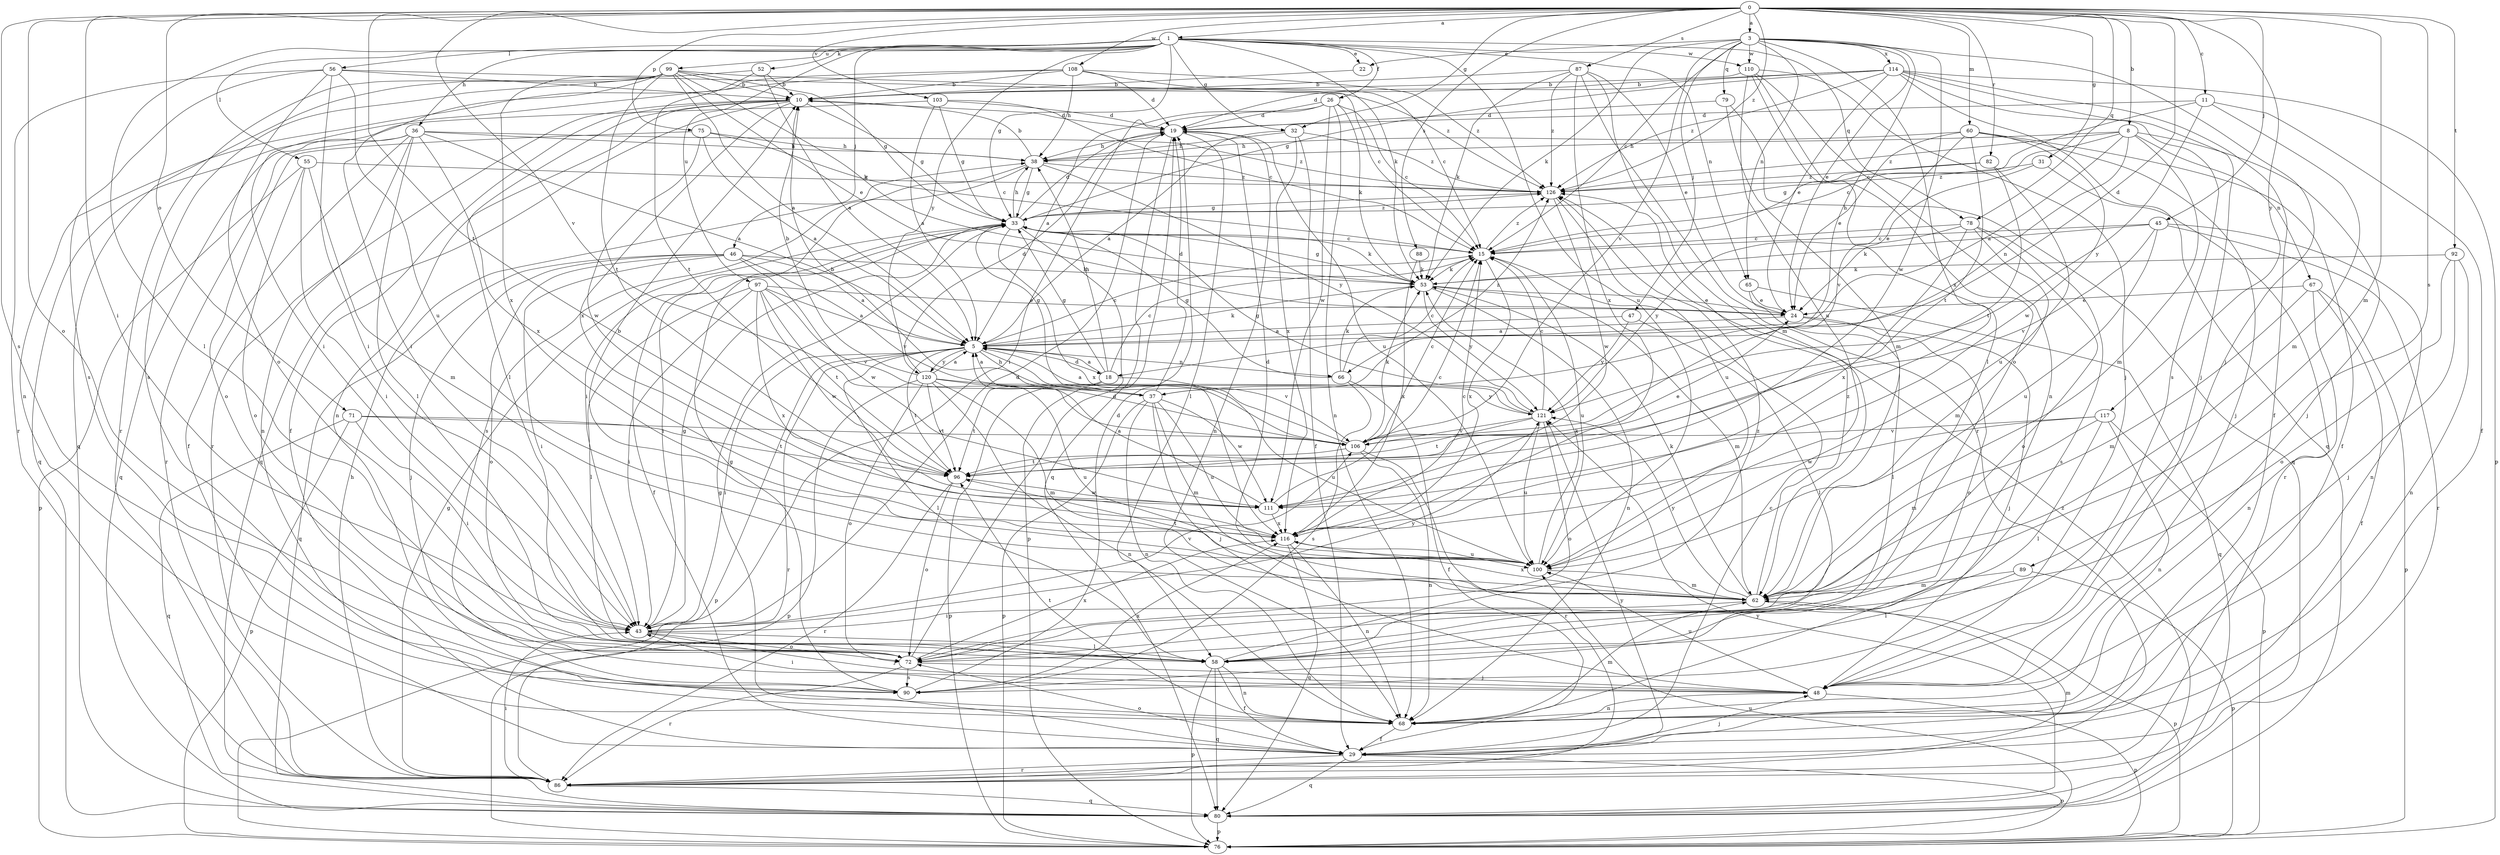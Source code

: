strict digraph  {
0;
1;
3;
5;
8;
10;
11;
15;
18;
19;
22;
24;
26;
29;
31;
32;
33;
36;
37;
38;
43;
45;
46;
47;
48;
52;
53;
55;
56;
58;
60;
62;
65;
66;
67;
68;
71;
72;
75;
76;
78;
79;
80;
82;
86;
87;
88;
89;
90;
92;
96;
97;
99;
100;
103;
106;
108;
110;
111;
114;
116;
117;
120;
121;
126;
0 -> 1  [label=a];
0 -> 3  [label=a];
0 -> 8  [label=b];
0 -> 11  [label=c];
0 -> 18  [label=d];
0 -> 31  [label=g];
0 -> 32  [label=g];
0 -> 43  [label=i];
0 -> 45  [label=j];
0 -> 60  [label=m];
0 -> 62  [label=m];
0 -> 71  [label=o];
0 -> 72  [label=o];
0 -> 75  [label=p];
0 -> 78  [label=q];
0 -> 82  [label=r];
0 -> 87  [label=s];
0 -> 88  [label=s];
0 -> 89  [label=s];
0 -> 90  [label=s];
0 -> 92  [label=t];
0 -> 96  [label=t];
0 -> 103  [label=v];
0 -> 106  [label=v];
0 -> 108  [label=w];
0 -> 117  [label=y];
0 -> 126  [label=z];
1 -> 22  [label=e];
1 -> 26  [label=f];
1 -> 32  [label=g];
1 -> 33  [label=g];
1 -> 36  [label=h];
1 -> 46  [label=j];
1 -> 52  [label=k];
1 -> 53  [label=k];
1 -> 55  [label=l];
1 -> 56  [label=l];
1 -> 58  [label=l];
1 -> 65  [label=n];
1 -> 78  [label=q];
1 -> 97  [label=u];
1 -> 99  [label=u];
1 -> 100  [label=u];
1 -> 110  [label=w];
1 -> 120  [label=y];
3 -> 15  [label=c];
3 -> 22  [label=e];
3 -> 24  [label=e];
3 -> 37  [label=h];
3 -> 47  [label=j];
3 -> 48  [label=j];
3 -> 53  [label=k];
3 -> 65  [label=n];
3 -> 79  [label=q];
3 -> 106  [label=v];
3 -> 110  [label=w];
3 -> 111  [label=w];
3 -> 114  [label=x];
3 -> 116  [label=x];
5 -> 15  [label=c];
5 -> 18  [label=d];
5 -> 37  [label=h];
5 -> 43  [label=i];
5 -> 53  [label=k];
5 -> 58  [label=l];
5 -> 66  [label=n];
5 -> 76  [label=p];
5 -> 86  [label=r];
5 -> 96  [label=t];
5 -> 106  [label=v];
5 -> 120  [label=y];
8 -> 5  [label=a];
8 -> 15  [label=c];
8 -> 38  [label=h];
8 -> 48  [label=j];
8 -> 62  [label=m];
8 -> 66  [label=n];
8 -> 67  [label=n];
8 -> 126  [label=z];
10 -> 19  [label=d];
10 -> 29  [label=f];
10 -> 33  [label=g];
10 -> 58  [label=l];
10 -> 68  [label=n];
10 -> 80  [label=q];
10 -> 86  [label=r];
10 -> 116  [label=x];
11 -> 15  [label=c];
11 -> 19  [label=d];
11 -> 29  [label=f];
11 -> 62  [label=m];
11 -> 121  [label=y];
15 -> 53  [label=k];
15 -> 100  [label=u];
15 -> 116  [label=x];
15 -> 126  [label=z];
18 -> 5  [label=a];
18 -> 15  [label=c];
18 -> 33  [label=g];
18 -> 38  [label=h];
18 -> 76  [label=p];
18 -> 96  [label=t];
18 -> 100  [label=u];
19 -> 38  [label=h];
19 -> 58  [label=l];
19 -> 68  [label=n];
19 -> 80  [label=q];
19 -> 100  [label=u];
22 -> 10  [label=b];
24 -> 5  [label=a];
24 -> 48  [label=j];
24 -> 72  [label=o];
26 -> 5  [label=a];
26 -> 15  [label=c];
26 -> 19  [label=d];
26 -> 43  [label=i];
26 -> 53  [label=k];
26 -> 68  [label=n];
26 -> 111  [label=w];
29 -> 15  [label=c];
29 -> 33  [label=g];
29 -> 48  [label=j];
29 -> 72  [label=o];
29 -> 76  [label=p];
29 -> 80  [label=q];
29 -> 86  [label=r];
31 -> 24  [label=e];
31 -> 86  [label=r];
31 -> 126  [label=z];
32 -> 5  [label=a];
32 -> 29  [label=f];
32 -> 38  [label=h];
32 -> 116  [label=x];
32 -> 126  [label=z];
33 -> 15  [label=c];
33 -> 19  [label=d];
33 -> 29  [label=f];
33 -> 38  [label=h];
33 -> 43  [label=i];
33 -> 53  [label=k];
33 -> 76  [label=p];
33 -> 116  [label=x];
33 -> 126  [label=z];
36 -> 5  [label=a];
36 -> 29  [label=f];
36 -> 38  [label=h];
36 -> 58  [label=l];
36 -> 68  [label=n];
36 -> 80  [label=q];
36 -> 86  [label=r];
36 -> 116  [label=x];
36 -> 126  [label=z];
37 -> 5  [label=a];
37 -> 19  [label=d];
37 -> 33  [label=g];
37 -> 48  [label=j];
37 -> 62  [label=m];
37 -> 68  [label=n];
37 -> 76  [label=p];
37 -> 100  [label=u];
37 -> 111  [label=w];
37 -> 126  [label=z];
38 -> 10  [label=b];
38 -> 33  [label=g];
38 -> 43  [label=i];
38 -> 90  [label=s];
38 -> 121  [label=y];
38 -> 126  [label=z];
43 -> 19  [label=d];
43 -> 33  [label=g];
43 -> 48  [label=j];
43 -> 58  [label=l];
43 -> 72  [label=o];
43 -> 106  [label=v];
43 -> 121  [label=y];
45 -> 15  [label=c];
45 -> 53  [label=k];
45 -> 68  [label=n];
45 -> 86  [label=r];
45 -> 100  [label=u];
45 -> 106  [label=v];
46 -> 5  [label=a];
46 -> 43  [label=i];
46 -> 48  [label=j];
46 -> 53  [label=k];
46 -> 72  [label=o];
46 -> 80  [label=q];
46 -> 106  [label=v];
46 -> 111  [label=w];
47 -> 5  [label=a];
47 -> 58  [label=l];
47 -> 121  [label=y];
48 -> 43  [label=i];
48 -> 68  [label=n];
48 -> 76  [label=p];
48 -> 100  [label=u];
52 -> 5  [label=a];
52 -> 10  [label=b];
52 -> 96  [label=t];
52 -> 116  [label=x];
53 -> 24  [label=e];
53 -> 33  [label=g];
53 -> 62  [label=m];
53 -> 68  [label=n];
53 -> 121  [label=y];
55 -> 43  [label=i];
55 -> 62  [label=m];
55 -> 72  [label=o];
55 -> 76  [label=p];
55 -> 126  [label=z];
56 -> 10  [label=b];
56 -> 43  [label=i];
56 -> 72  [label=o];
56 -> 86  [label=r];
56 -> 90  [label=s];
56 -> 100  [label=u];
56 -> 126  [label=z];
58 -> 29  [label=f];
58 -> 68  [label=n];
58 -> 76  [label=p];
58 -> 80  [label=q];
58 -> 126  [label=z];
60 -> 24  [label=e];
60 -> 29  [label=f];
60 -> 38  [label=h];
60 -> 48  [label=j];
60 -> 96  [label=t];
60 -> 106  [label=v];
60 -> 111  [label=w];
62 -> 19  [label=d];
62 -> 43  [label=i];
62 -> 53  [label=k];
62 -> 76  [label=p];
62 -> 116  [label=x];
62 -> 121  [label=y];
62 -> 126  [label=z];
65 -> 24  [label=e];
65 -> 58  [label=l];
65 -> 80  [label=q];
66 -> 15  [label=c];
66 -> 29  [label=f];
66 -> 33  [label=g];
66 -> 53  [label=k];
66 -> 90  [label=s];
67 -> 24  [label=e];
67 -> 29  [label=f];
67 -> 62  [label=m];
67 -> 68  [label=n];
67 -> 76  [label=p];
68 -> 29  [label=f];
68 -> 62  [label=m];
68 -> 96  [label=t];
71 -> 43  [label=i];
71 -> 76  [label=p];
71 -> 80  [label=q];
71 -> 96  [label=t];
71 -> 106  [label=v];
72 -> 19  [label=d];
72 -> 48  [label=j];
72 -> 86  [label=r];
72 -> 90  [label=s];
72 -> 116  [label=x];
75 -> 5  [label=a];
75 -> 15  [label=c];
75 -> 38  [label=h];
75 -> 72  [label=o];
75 -> 111  [label=w];
76 -> 100  [label=u];
78 -> 15  [label=c];
78 -> 62  [label=m];
78 -> 72  [label=o];
78 -> 90  [label=s];
78 -> 116  [label=x];
78 -> 121  [label=y];
79 -> 19  [label=d];
79 -> 62  [label=m];
79 -> 80  [label=q];
80 -> 76  [label=p];
80 -> 121  [label=y];
80 -> 126  [label=z];
82 -> 33  [label=g];
82 -> 96  [label=t];
82 -> 100  [label=u];
82 -> 126  [label=z];
86 -> 33  [label=g];
86 -> 38  [label=h];
86 -> 43  [label=i];
86 -> 62  [label=m];
86 -> 80  [label=q];
86 -> 121  [label=y];
87 -> 10  [label=b];
87 -> 24  [label=e];
87 -> 53  [label=k];
87 -> 62  [label=m];
87 -> 86  [label=r];
87 -> 116  [label=x];
87 -> 126  [label=z];
88 -> 53  [label=k];
88 -> 116  [label=x];
89 -> 58  [label=l];
89 -> 62  [label=m];
89 -> 76  [label=p];
90 -> 19  [label=d];
90 -> 33  [label=g];
90 -> 116  [label=x];
92 -> 48  [label=j];
92 -> 53  [label=k];
92 -> 68  [label=n];
92 -> 72  [label=o];
96 -> 24  [label=e];
96 -> 72  [label=o];
96 -> 86  [label=r];
96 -> 111  [label=w];
97 -> 5  [label=a];
97 -> 24  [label=e];
97 -> 43  [label=i];
97 -> 58  [label=l];
97 -> 96  [label=t];
97 -> 106  [label=v];
97 -> 111  [label=w];
97 -> 116  [label=x];
99 -> 5  [label=a];
99 -> 10  [label=b];
99 -> 15  [label=c];
99 -> 24  [label=e];
99 -> 33  [label=g];
99 -> 43  [label=i];
99 -> 53  [label=k];
99 -> 80  [label=q];
99 -> 86  [label=r];
99 -> 90  [label=s];
99 -> 96  [label=t];
100 -> 10  [label=b];
100 -> 53  [label=k];
100 -> 62  [label=m];
100 -> 96  [label=t];
103 -> 5  [label=a];
103 -> 15  [label=c];
103 -> 19  [label=d];
103 -> 33  [label=g];
103 -> 80  [label=q];
106 -> 10  [label=b];
106 -> 15  [label=c];
106 -> 53  [label=k];
106 -> 68  [label=n];
106 -> 86  [label=r];
106 -> 96  [label=t];
108 -> 10  [label=b];
108 -> 15  [label=c];
108 -> 19  [label=d];
108 -> 38  [label=h];
108 -> 43  [label=i];
108 -> 68  [label=n];
108 -> 126  [label=z];
110 -> 10  [label=b];
110 -> 48  [label=j];
110 -> 58  [label=l];
110 -> 68  [label=n];
110 -> 72  [label=o];
110 -> 100  [label=u];
111 -> 5  [label=a];
111 -> 15  [label=c];
111 -> 116  [label=x];
114 -> 10  [label=b];
114 -> 19  [label=d];
114 -> 24  [label=e];
114 -> 29  [label=f];
114 -> 33  [label=g];
114 -> 48  [label=j];
114 -> 76  [label=p];
114 -> 80  [label=q];
114 -> 90  [label=s];
114 -> 126  [label=z];
116 -> 15  [label=c];
116 -> 68  [label=n];
116 -> 80  [label=q];
116 -> 100  [label=u];
117 -> 58  [label=l];
117 -> 62  [label=m];
117 -> 68  [label=n];
117 -> 76  [label=p];
117 -> 106  [label=v];
117 -> 111  [label=w];
120 -> 5  [label=a];
120 -> 10  [label=b];
120 -> 19  [label=d];
120 -> 62  [label=m];
120 -> 68  [label=n];
120 -> 72  [label=o];
120 -> 76  [label=p];
120 -> 96  [label=t];
120 -> 100  [label=u];
120 -> 121  [label=y];
121 -> 5  [label=a];
121 -> 15  [label=c];
121 -> 33  [label=g];
121 -> 72  [label=o];
121 -> 96  [label=t];
121 -> 100  [label=u];
121 -> 106  [label=v];
126 -> 33  [label=g];
126 -> 100  [label=u];
126 -> 111  [label=w];
}
